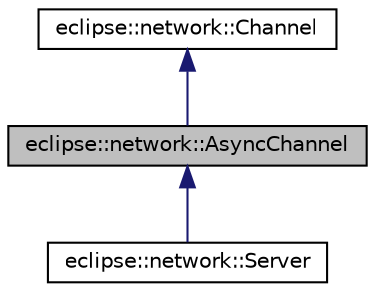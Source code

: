 digraph G
{
  edge [fontname="Helvetica",fontsize="10",labelfontname="Helvetica",labelfontsize="10"];
  node [fontname="Helvetica",fontsize="10",shape=record];
  Node1 [label="eclipse::network::AsyncChannel",height=0.2,width=0.4,color="black", fillcolor="grey75", style="filled" fontcolor="black"];
  Node2 -> Node1 [dir="back",color="midnightblue",fontsize="10",style="solid",fontname="Helvetica"];
  Node2 [label="eclipse::network::Channel",height=0.2,width=0.4,color="black", fillcolor="white", style="filled",URL="$classeclipse_1_1network_1_1Channel.html"];
  Node1 -> Node3 [dir="back",color="midnightblue",fontsize="10",style="solid",fontname="Helvetica"];
  Node3 [label="eclipse::network::Server",height=0.2,width=0.4,color="black", fillcolor="white", style="filled",URL="$classeclipse_1_1network_1_1Server.html"];
}
